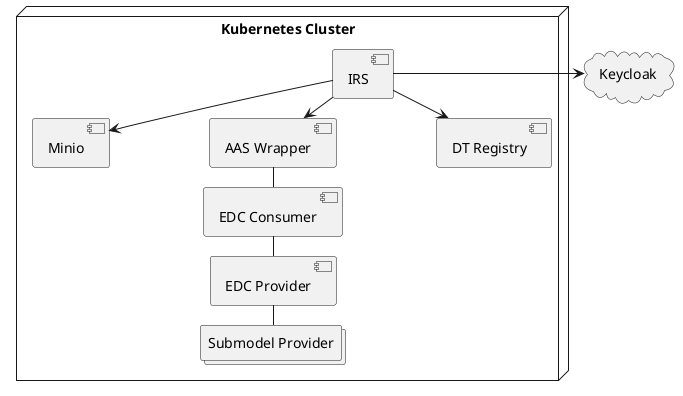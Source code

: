 @startuml
skinparam monochrome true
skinparam shadowing false
skinparam nodesep 100
skinparam ranksep 20

cloud Keycloak

node "Kubernetes Cluster" as k8s {

    component IRS
    component Minio
    component "AAS Wrapper" as aasw
    component "DT Registry" as dtr
    component "EDC Consumer" as consumer
    component "EDC Provider" as provider
    collections "Submodel Provider" as submodel


    IRS --> Minio
    IRS --> aasw
    IRS --> dtr
    aasw -- consumer
    consumer -- provider
    provider -- submodel

}

IRS -> Keycloak

@enduml